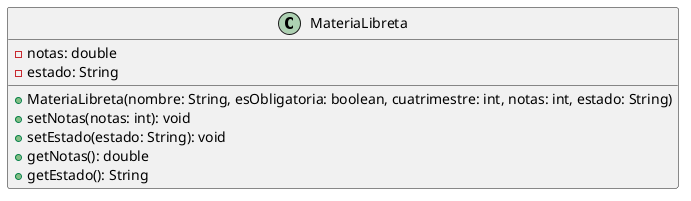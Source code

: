 @startuml
class MateriaLibreta {
    - notas: double
    - estado: String

    + MateriaLibreta(nombre: String, esObligatoria: boolean, cuatrimestre: int, notas: int, estado: String)
    + setNotas(notas: int): void
    + setEstado(estado: String): void
    + getNotas(): double
    + getEstado(): String
}
@enduml
